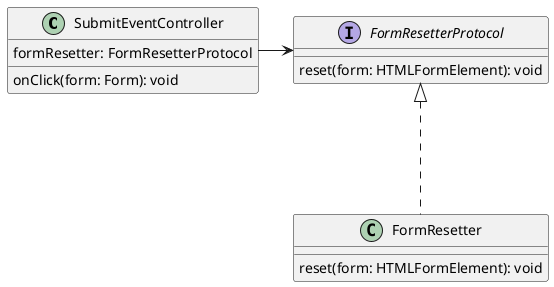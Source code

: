 @startuml FormResetter
class SubmitEventController{
    formResetter: FormResetterProtocol
    onClick(form: Form): void
}

interface FormResetterProtocol{
    reset(form: HTMLFormElement): void
}

class FormResetter{
    reset(form: HTMLFormElement): void
}

SubmitEventController -> FormResetterProtocol
FormResetterProtocol <|--. FormResetter
@enduml
